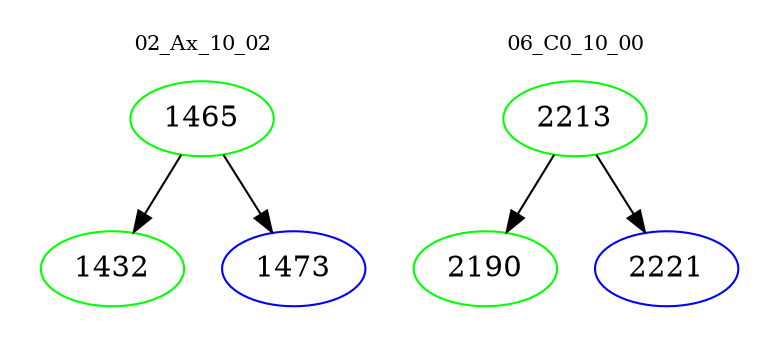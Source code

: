 digraph{
subgraph cluster_0 {
color = white
label = "02_Ax_10_02";
fontsize=10;
T0_1465 [label="1465", color="green"]
T0_1465 -> T0_1432 [color="black"]
T0_1432 [label="1432", color="green"]
T0_1465 -> T0_1473 [color="black"]
T0_1473 [label="1473", color="blue"]
}
subgraph cluster_1 {
color = white
label = "06_C0_10_00";
fontsize=10;
T1_2213 [label="2213", color="green"]
T1_2213 -> T1_2190 [color="black"]
T1_2190 [label="2190", color="green"]
T1_2213 -> T1_2221 [color="black"]
T1_2221 [label="2221", color="blue"]
}
}
